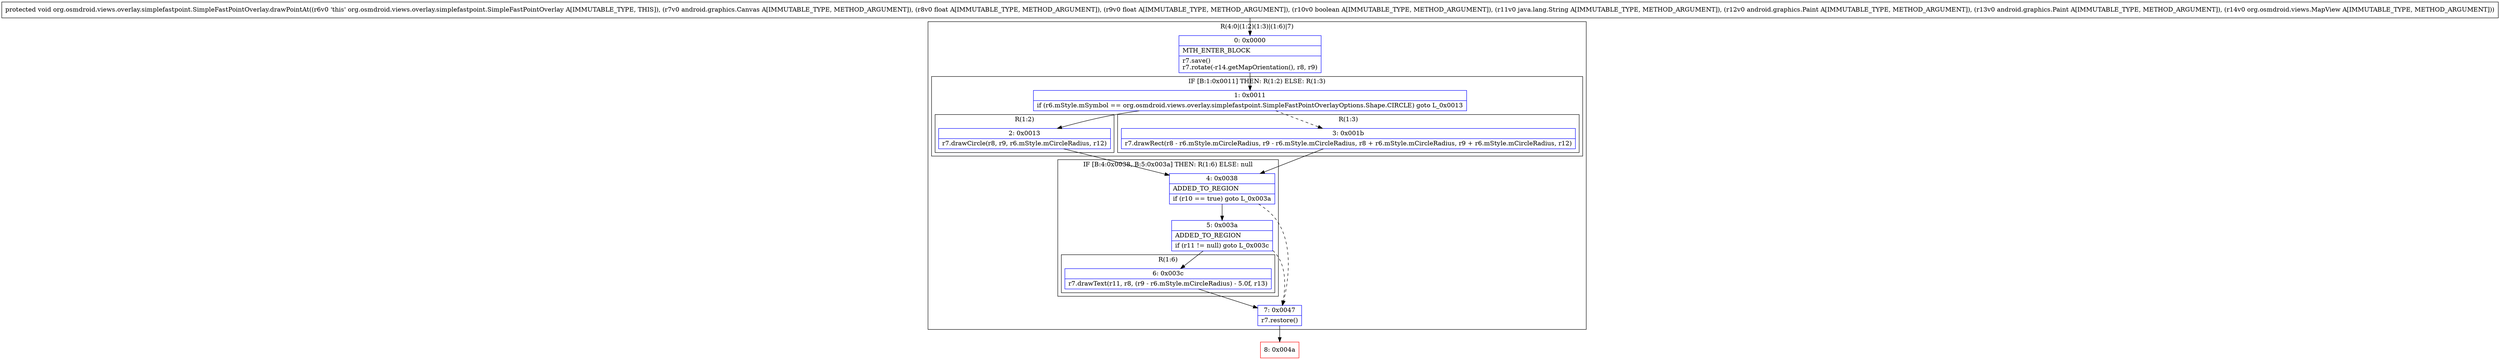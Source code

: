 digraph "CFG fororg.osmdroid.views.overlay.simplefastpoint.SimpleFastPointOverlay.drawPointAt(Landroid\/graphics\/Canvas;FFZLjava\/lang\/String;Landroid\/graphics\/Paint;Landroid\/graphics\/Paint;Lorg\/osmdroid\/views\/MapView;)V" {
subgraph cluster_Region_1023949635 {
label = "R(4:0|(1:2)(1:3)|(1:6)|7)";
node [shape=record,color=blue];
Node_0 [shape=record,label="{0\:\ 0x0000|MTH_ENTER_BLOCK\l|r7.save()\lr7.rotate(\-r14.getMapOrientation(), r8, r9)\l}"];
subgraph cluster_IfRegion_837881194 {
label = "IF [B:1:0x0011] THEN: R(1:2) ELSE: R(1:3)";
node [shape=record,color=blue];
Node_1 [shape=record,label="{1\:\ 0x0011|if (r6.mStyle.mSymbol == org.osmdroid.views.overlay.simplefastpoint.SimpleFastPointOverlayOptions.Shape.CIRCLE) goto L_0x0013\l}"];
subgraph cluster_Region_2008828017 {
label = "R(1:2)";
node [shape=record,color=blue];
Node_2 [shape=record,label="{2\:\ 0x0013|r7.drawCircle(r8, r9, r6.mStyle.mCircleRadius, r12)\l}"];
}
subgraph cluster_Region_1191114355 {
label = "R(1:3)";
node [shape=record,color=blue];
Node_3 [shape=record,label="{3\:\ 0x001b|r7.drawRect(r8 \- r6.mStyle.mCircleRadius, r9 \- r6.mStyle.mCircleRadius, r8 + r6.mStyle.mCircleRadius, r9 + r6.mStyle.mCircleRadius, r12)\l}"];
}
}
subgraph cluster_IfRegion_986714060 {
label = "IF [B:4:0x0038, B:5:0x003a] THEN: R(1:6) ELSE: null";
node [shape=record,color=blue];
Node_4 [shape=record,label="{4\:\ 0x0038|ADDED_TO_REGION\l|if (r10 == true) goto L_0x003a\l}"];
Node_5 [shape=record,label="{5\:\ 0x003a|ADDED_TO_REGION\l|if (r11 != null) goto L_0x003c\l}"];
subgraph cluster_Region_66314145 {
label = "R(1:6)";
node [shape=record,color=blue];
Node_6 [shape=record,label="{6\:\ 0x003c|r7.drawText(r11, r8, (r9 \- r6.mStyle.mCircleRadius) \- 5.0f, r13)\l}"];
}
}
Node_7 [shape=record,label="{7\:\ 0x0047|r7.restore()\l}"];
}
Node_8 [shape=record,color=red,label="{8\:\ 0x004a}"];
MethodNode[shape=record,label="{protected void org.osmdroid.views.overlay.simplefastpoint.SimpleFastPointOverlay.drawPointAt((r6v0 'this' org.osmdroid.views.overlay.simplefastpoint.SimpleFastPointOverlay A[IMMUTABLE_TYPE, THIS]), (r7v0 android.graphics.Canvas A[IMMUTABLE_TYPE, METHOD_ARGUMENT]), (r8v0 float A[IMMUTABLE_TYPE, METHOD_ARGUMENT]), (r9v0 float A[IMMUTABLE_TYPE, METHOD_ARGUMENT]), (r10v0 boolean A[IMMUTABLE_TYPE, METHOD_ARGUMENT]), (r11v0 java.lang.String A[IMMUTABLE_TYPE, METHOD_ARGUMENT]), (r12v0 android.graphics.Paint A[IMMUTABLE_TYPE, METHOD_ARGUMENT]), (r13v0 android.graphics.Paint A[IMMUTABLE_TYPE, METHOD_ARGUMENT]), (r14v0 org.osmdroid.views.MapView A[IMMUTABLE_TYPE, METHOD_ARGUMENT])) }"];
MethodNode -> Node_0;
Node_0 -> Node_1;
Node_1 -> Node_2;
Node_1 -> Node_3[style=dashed];
Node_2 -> Node_4;
Node_3 -> Node_4;
Node_4 -> Node_5;
Node_4 -> Node_7[style=dashed];
Node_5 -> Node_6;
Node_5 -> Node_7[style=dashed];
Node_6 -> Node_7;
Node_7 -> Node_8;
}

